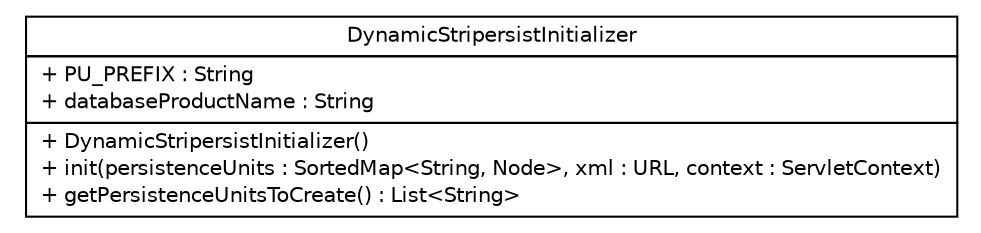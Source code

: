 #!/usr/local/bin/dot
#
# Class diagram 
# Generated by UMLGraph version R5_6-24-gf6e263 (http://www.umlgraph.org/)
#

digraph G {
	edge [fontname="Helvetica",fontsize=10,labelfontname="Helvetica",labelfontsize=10];
	node [fontname="Helvetica",fontsize=10,shape=plaintext];
	nodesep=0.25;
	ranksep=0.5;
	// nl.b3p.brmo.service.stripersist.DynamicStripersistInitializer
	c139 [label=<<table title="nl.b3p.brmo.service.stripersist.DynamicStripersistInitializer" border="0" cellborder="1" cellspacing="0" cellpadding="2" port="p" href="./DynamicStripersistInitializer.html">
		<tr><td><table border="0" cellspacing="0" cellpadding="1">
<tr><td align="center" balign="center"> DynamicStripersistInitializer </td></tr>
		</table></td></tr>
		<tr><td><table border="0" cellspacing="0" cellpadding="1">
<tr><td align="left" balign="left"> + PU_PREFIX : String </td></tr>
<tr><td align="left" balign="left"> + databaseProductName : String </td></tr>
		</table></td></tr>
		<tr><td><table border="0" cellspacing="0" cellpadding="1">
<tr><td align="left" balign="left"> + DynamicStripersistInitializer() </td></tr>
<tr><td align="left" balign="left"> + init(persistenceUnits : SortedMap&lt;String, Node&gt;, xml : URL, context : ServletContext) </td></tr>
<tr><td align="left" balign="left"> + getPersistenceUnitsToCreate() : List&lt;String&gt; </td></tr>
		</table></td></tr>
		</table>>, URL="./DynamicStripersistInitializer.html", fontname="Helvetica", fontcolor="black", fontsize=10.0];
}

